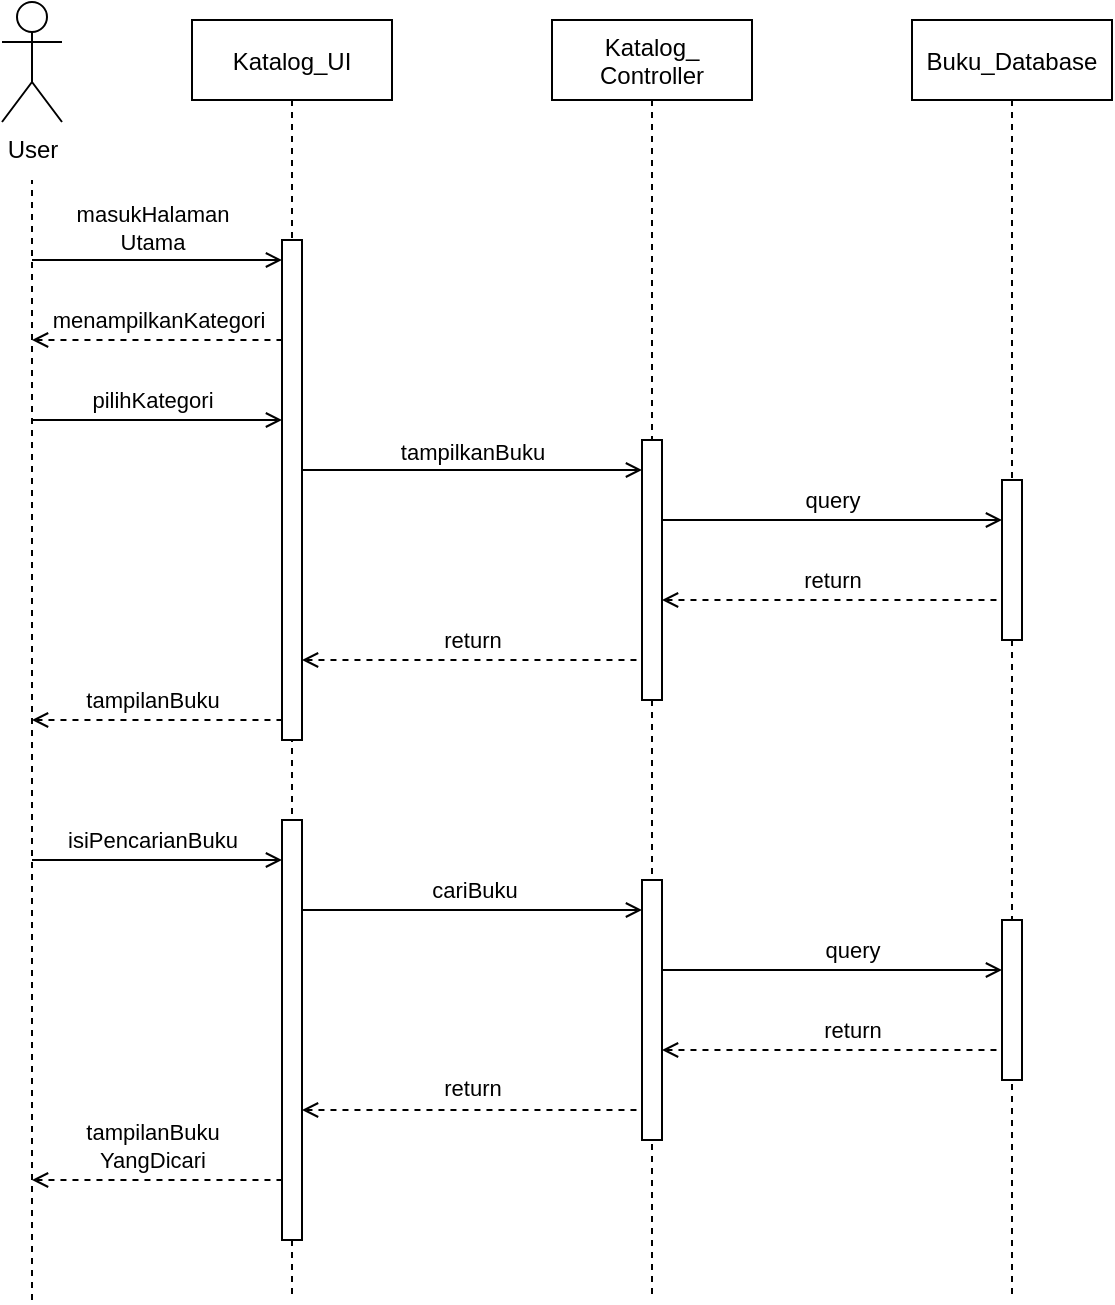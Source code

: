 <mxfile version="14.6.13" type="device"><diagram id="tT_vLrhAgAT9MPEoPhTX" name="Page-1"><mxGraphModel dx="1138" dy="668" grid="1" gridSize="10" guides="1" tooltips="1" connect="1" arrows="1" fold="1" page="1" pageScale="1" pageWidth="850" pageHeight="1100" math="0" shadow="0"><root><mxCell id="0"/><mxCell id="1" parent="0"/><mxCell id="4m4NfN2mSjtgMdVRjm-y-24" value="Katalog_UI" style="shape=umlLifeline;perimeter=lifelinePerimeter;container=1;collapsible=0;recursiveResize=0;rounded=0;shadow=0;strokeWidth=1;" vertex="1" parent="1"><mxGeometry x="120" y="40" width="100" height="640" as="geometry"/></mxCell><mxCell id="4m4NfN2mSjtgMdVRjm-y-25" value="" style="points=[];perimeter=orthogonalPerimeter;rounded=0;shadow=0;strokeWidth=1;" vertex="1" parent="4m4NfN2mSjtgMdVRjm-y-24"><mxGeometry x="45" y="110" width="10" height="250" as="geometry"/></mxCell><mxCell id="4m4NfN2mSjtgMdVRjm-y-48" value="" style="points=[];perimeter=orthogonalPerimeter;rounded=0;shadow=0;strokeWidth=1;" vertex="1" parent="4m4NfN2mSjtgMdVRjm-y-24"><mxGeometry x="45" y="400" width="10" height="210" as="geometry"/></mxCell><mxCell id="4m4NfN2mSjtgMdVRjm-y-26" value="Katalog_&#10;Controller" style="shape=umlLifeline;perimeter=lifelinePerimeter;container=1;collapsible=0;recursiveResize=0;rounded=0;shadow=0;strokeWidth=1;" vertex="1" parent="1"><mxGeometry x="300" y="40" width="100" height="640" as="geometry"/></mxCell><mxCell id="4m4NfN2mSjtgMdVRjm-y-27" value="" style="points=[];perimeter=orthogonalPerimeter;rounded=0;shadow=0;strokeWidth=1;" vertex="1" parent="4m4NfN2mSjtgMdVRjm-y-26"><mxGeometry x="45" y="210" width="10" height="130" as="geometry"/></mxCell><mxCell id="4m4NfN2mSjtgMdVRjm-y-51" value="" style="points=[];perimeter=orthogonalPerimeter;rounded=0;shadow=0;strokeWidth=1;" vertex="1" parent="4m4NfN2mSjtgMdVRjm-y-26"><mxGeometry x="45" y="430" width="10" height="130" as="geometry"/></mxCell><mxCell id="4m4NfN2mSjtgMdVRjm-y-28" value="User" style="shape=umlActor;verticalLabelPosition=bottom;verticalAlign=top;html=1;outlineConnect=0;" vertex="1" parent="1"><mxGeometry x="25" y="31" width="30" height="60" as="geometry"/></mxCell><mxCell id="4m4NfN2mSjtgMdVRjm-y-29" value="" style="endArrow=open;html=1;endFill=0;" edge="1" parent="1"><mxGeometry width="50" height="50" relative="1" as="geometry"><mxPoint x="40" y="160" as="sourcePoint"/><mxPoint x="165.0" y="160" as="targetPoint"/></mxGeometry></mxCell><mxCell id="4m4NfN2mSjtgMdVRjm-y-30" value="masukHalaman&lt;br&gt;Utama" style="edgeLabel;html=1;align=center;verticalAlign=middle;resizable=0;points=[];" vertex="1" connectable="0" parent="4m4NfN2mSjtgMdVRjm-y-29"><mxGeometry x="-0.256" relative="1" as="geometry"><mxPoint x="13" y="-16" as="offset"/></mxGeometry></mxCell><mxCell id="4m4NfN2mSjtgMdVRjm-y-31" value="" style="endArrow=none;html=1;startArrow=open;startFill=0;endFill=0;dashed=1;" edge="1" parent="1"><mxGeometry width="50" height="50" relative="1" as="geometry"><mxPoint x="40" y="200" as="sourcePoint"/><mxPoint x="165.0" y="200" as="targetPoint"/></mxGeometry></mxCell><mxCell id="4m4NfN2mSjtgMdVRjm-y-32" value="menampilkanKategori" style="edgeLabel;html=1;align=center;verticalAlign=middle;resizable=0;points=[];" vertex="1" connectable="0" parent="4m4NfN2mSjtgMdVRjm-y-31"><mxGeometry x="-0.36" y="1" relative="1" as="geometry"><mxPoint x="23" y="-9" as="offset"/></mxGeometry></mxCell><mxCell id="4m4NfN2mSjtgMdVRjm-y-33" value="" style="endArrow=open;html=1;endFill=0;" edge="1" parent="1"><mxGeometry width="50" height="50" relative="1" as="geometry"><mxPoint x="40" y="240" as="sourcePoint"/><mxPoint x="165.0" y="240" as="targetPoint"/></mxGeometry></mxCell><mxCell id="4m4NfN2mSjtgMdVRjm-y-34" value="pilihKategori" style="edgeLabel;html=1;align=center;verticalAlign=middle;resizable=0;points=[];" vertex="1" connectable="0" parent="4m4NfN2mSjtgMdVRjm-y-33"><mxGeometry x="-0.398" relative="1" as="geometry"><mxPoint x="22" y="-10" as="offset"/></mxGeometry></mxCell><mxCell id="4m4NfN2mSjtgMdVRjm-y-35" value="" style="endArrow=open;html=1;endFill=0;" edge="1" parent="1"><mxGeometry width="50" height="50" relative="1" as="geometry"><mxPoint x="175.0" y="265.0" as="sourcePoint"/><mxPoint x="345" y="265.0" as="targetPoint"/></mxGeometry></mxCell><mxCell id="4m4NfN2mSjtgMdVRjm-y-36" value="tampilkanBuku" style="edgeLabel;html=1;align=center;verticalAlign=middle;resizable=0;points=[];" vertex="1" connectable="0" parent="4m4NfN2mSjtgMdVRjm-y-35"><mxGeometry x="-0.24" y="-1" relative="1" as="geometry"><mxPoint x="20" y="-10" as="offset"/></mxGeometry></mxCell><mxCell id="4m4NfN2mSjtgMdVRjm-y-37" value="Buku_Database" style="shape=umlLifeline;perimeter=lifelinePerimeter;container=1;collapsible=0;recursiveResize=0;rounded=0;shadow=0;strokeWidth=1;" vertex="1" parent="1"><mxGeometry x="480" y="40" width="100" height="640" as="geometry"/></mxCell><mxCell id="4m4NfN2mSjtgMdVRjm-y-38" value="" style="points=[];perimeter=orthogonalPerimeter;rounded=0;shadow=0;strokeWidth=1;" vertex="1" parent="4m4NfN2mSjtgMdVRjm-y-37"><mxGeometry x="45" y="230" width="10" height="80" as="geometry"/></mxCell><mxCell id="4m4NfN2mSjtgMdVRjm-y-39" value="" style="endArrow=none;html=1;endFill=0;dashed=1;startArrow=open;startFill=0;" edge="1" parent="1"><mxGeometry width="50" height="50" relative="1" as="geometry"><mxPoint x="175.0" y="360" as="sourcePoint"/><mxPoint x="345" y="360" as="targetPoint"/></mxGeometry></mxCell><mxCell id="4m4NfN2mSjtgMdVRjm-y-40" value="return" style="edgeLabel;html=1;align=center;verticalAlign=middle;resizable=0;points=[];" vertex="1" connectable="0" parent="4m4NfN2mSjtgMdVRjm-y-39"><mxGeometry x="0.222" relative="1" as="geometry"><mxPoint x="-19" y="-10" as="offset"/></mxGeometry></mxCell><mxCell id="4m4NfN2mSjtgMdVRjm-y-41" value="" style="endArrow=none;html=1;endFill=0;dashed=1;startArrow=open;startFill=0;" edge="1" parent="1"><mxGeometry width="50" height="50" relative="1" as="geometry"><mxPoint x="355" y="330" as="sourcePoint"/><mxPoint x="525" y="330" as="targetPoint"/></mxGeometry></mxCell><mxCell id="4m4NfN2mSjtgMdVRjm-y-42" value="return" style="edgeLabel;html=1;align=center;verticalAlign=middle;resizable=0;points=[];" vertex="1" connectable="0" parent="4m4NfN2mSjtgMdVRjm-y-41"><mxGeometry x="0.354" y="2" relative="1" as="geometry"><mxPoint x="-30" y="-8" as="offset"/></mxGeometry></mxCell><mxCell id="4m4NfN2mSjtgMdVRjm-y-43" value="" style="endArrow=none;dashed=1;html=1;" edge="1" parent="1"><mxGeometry width="50" height="50" relative="1" as="geometry"><mxPoint x="40" y="680" as="sourcePoint"/><mxPoint x="40" y="120" as="targetPoint"/></mxGeometry></mxCell><mxCell id="4m4NfN2mSjtgMdVRjm-y-44" value="" style="endArrow=open;html=1;endFill=0;" edge="1" parent="1"><mxGeometry width="50" height="50" relative="1" as="geometry"><mxPoint x="355" y="290" as="sourcePoint"/><mxPoint x="525" y="290" as="targetPoint"/></mxGeometry></mxCell><mxCell id="4m4NfN2mSjtgMdVRjm-y-45" value="query" style="edgeLabel;html=1;align=center;verticalAlign=middle;resizable=0;points=[];" vertex="1" connectable="0" parent="4m4NfN2mSjtgMdVRjm-y-44"><mxGeometry x="0.354" y="2" relative="1" as="geometry"><mxPoint x="-30" y="-8" as="offset"/></mxGeometry></mxCell><mxCell id="4m4NfN2mSjtgMdVRjm-y-46" value="" style="endArrow=none;html=1;dashed=1;endFill=0;startArrow=open;startFill=0;" edge="1" parent="1"><mxGeometry width="50" height="50" relative="1" as="geometry"><mxPoint x="40" y="390" as="sourcePoint"/><mxPoint x="165.0" y="390" as="targetPoint"/></mxGeometry></mxCell><mxCell id="4m4NfN2mSjtgMdVRjm-y-47" value="tampilanBuku" style="edgeLabel;html=1;align=center;verticalAlign=middle;resizable=0;points=[];" vertex="1" connectable="0" parent="4m4NfN2mSjtgMdVRjm-y-46"><mxGeometry x="-0.197" relative="1" as="geometry"><mxPoint x="10" y="-10" as="offset"/></mxGeometry></mxCell><mxCell id="4m4NfN2mSjtgMdVRjm-y-49" value="" style="endArrow=open;html=1;endFill=0;" edge="1" parent="1"><mxGeometry width="50" height="50" relative="1" as="geometry"><mxPoint x="40" y="460" as="sourcePoint"/><mxPoint x="165" y="460" as="targetPoint"/></mxGeometry></mxCell><mxCell id="4m4NfN2mSjtgMdVRjm-y-50" value="isiPencarianBuku" style="edgeLabel;html=1;align=center;verticalAlign=middle;resizable=0;points=[];" vertex="1" connectable="0" parent="4m4NfN2mSjtgMdVRjm-y-49"><mxGeometry x="-0.151" y="2" relative="1" as="geometry"><mxPoint x="7" y="-8" as="offset"/></mxGeometry></mxCell><mxCell id="4m4NfN2mSjtgMdVRjm-y-52" value="" style="endArrow=open;html=1;endFill=0;" edge="1" parent="1"><mxGeometry width="50" height="50" relative="1" as="geometry"><mxPoint x="175" y="485" as="sourcePoint"/><mxPoint x="345" y="485" as="targetPoint"/></mxGeometry></mxCell><mxCell id="4m4NfN2mSjtgMdVRjm-y-53" value="cariBuku" style="edgeLabel;html=1;align=center;verticalAlign=middle;resizable=0;points=[];" vertex="1" connectable="0" parent="4m4NfN2mSjtgMdVRjm-y-52"><mxGeometry x="-0.326" y="1" relative="1" as="geometry"><mxPoint x="28" y="-9" as="offset"/></mxGeometry></mxCell><mxCell id="4m4NfN2mSjtgMdVRjm-y-54" value="" style="points=[];perimeter=orthogonalPerimeter;rounded=0;shadow=0;strokeWidth=1;" vertex="1" parent="1"><mxGeometry x="525" y="490" width="10" height="80" as="geometry"/></mxCell><mxCell id="4m4NfN2mSjtgMdVRjm-y-55" value="" style="endArrow=open;html=1;endFill=0;" edge="1" parent="1"><mxGeometry width="50" height="50" relative="1" as="geometry"><mxPoint x="355" y="515" as="sourcePoint"/><mxPoint x="525" y="515" as="targetPoint"/></mxGeometry></mxCell><mxCell id="4m4NfN2mSjtgMdVRjm-y-56" value="query" style="edgeLabel;html=1;align=center;verticalAlign=middle;resizable=0;points=[];" vertex="1" connectable="0" parent="4m4NfN2mSjtgMdVRjm-y-55"><mxGeometry x="-0.073" y="1" relative="1" as="geometry"><mxPoint x="16" y="-9" as="offset"/></mxGeometry></mxCell><mxCell id="4m4NfN2mSjtgMdVRjm-y-57" value="" style="endArrow=none;html=1;dashed=1;endFill=0;startArrow=open;startFill=0;" edge="1" parent="1"><mxGeometry width="50" height="50" relative="1" as="geometry"><mxPoint x="355" y="555" as="sourcePoint"/><mxPoint x="525" y="555" as="targetPoint"/></mxGeometry></mxCell><mxCell id="4m4NfN2mSjtgMdVRjm-y-58" value="return" style="edgeLabel;html=1;align=center;verticalAlign=middle;resizable=0;points=[];" vertex="1" connectable="0" parent="4m4NfN2mSjtgMdVRjm-y-57"><mxGeometry x="-0.235" y="1" relative="1" as="geometry"><mxPoint x="30" y="-9" as="offset"/></mxGeometry></mxCell><mxCell id="4m4NfN2mSjtgMdVRjm-y-59" value="" style="endArrow=none;html=1;dashed=1;endFill=0;startArrow=open;startFill=0;" edge="1" parent="1"><mxGeometry width="50" height="50" relative="1" as="geometry"><mxPoint x="175" y="585" as="sourcePoint"/><mxPoint x="345" y="585" as="targetPoint"/></mxGeometry></mxCell><mxCell id="4m4NfN2mSjtgMdVRjm-y-60" value="return" style="edgeLabel;html=1;align=center;verticalAlign=middle;resizable=0;points=[];" vertex="1" connectable="0" parent="4m4NfN2mSjtgMdVRjm-y-59"><mxGeometry x="0.258" y="1" relative="1" as="geometry"><mxPoint x="-22" y="-10" as="offset"/></mxGeometry></mxCell><mxCell id="4m4NfN2mSjtgMdVRjm-y-61" value="" style="endArrow=none;html=1;dashed=1;endFill=0;startArrow=open;startFill=0;" edge="1" parent="1"><mxGeometry width="50" height="50" relative="1" as="geometry"><mxPoint x="40" y="620" as="sourcePoint"/><mxPoint x="165" y="620" as="targetPoint"/></mxGeometry></mxCell><mxCell id="4m4NfN2mSjtgMdVRjm-y-62" value="tampilanBuku&lt;br&gt;YangDicari" style="edgeLabel;html=1;align=center;verticalAlign=middle;resizable=0;points=[];" vertex="1" connectable="0" parent="4m4NfN2mSjtgMdVRjm-y-61"><mxGeometry x="0.28" relative="1" as="geometry"><mxPoint x="-20" y="-17" as="offset"/></mxGeometry></mxCell></root></mxGraphModel></diagram></mxfile>